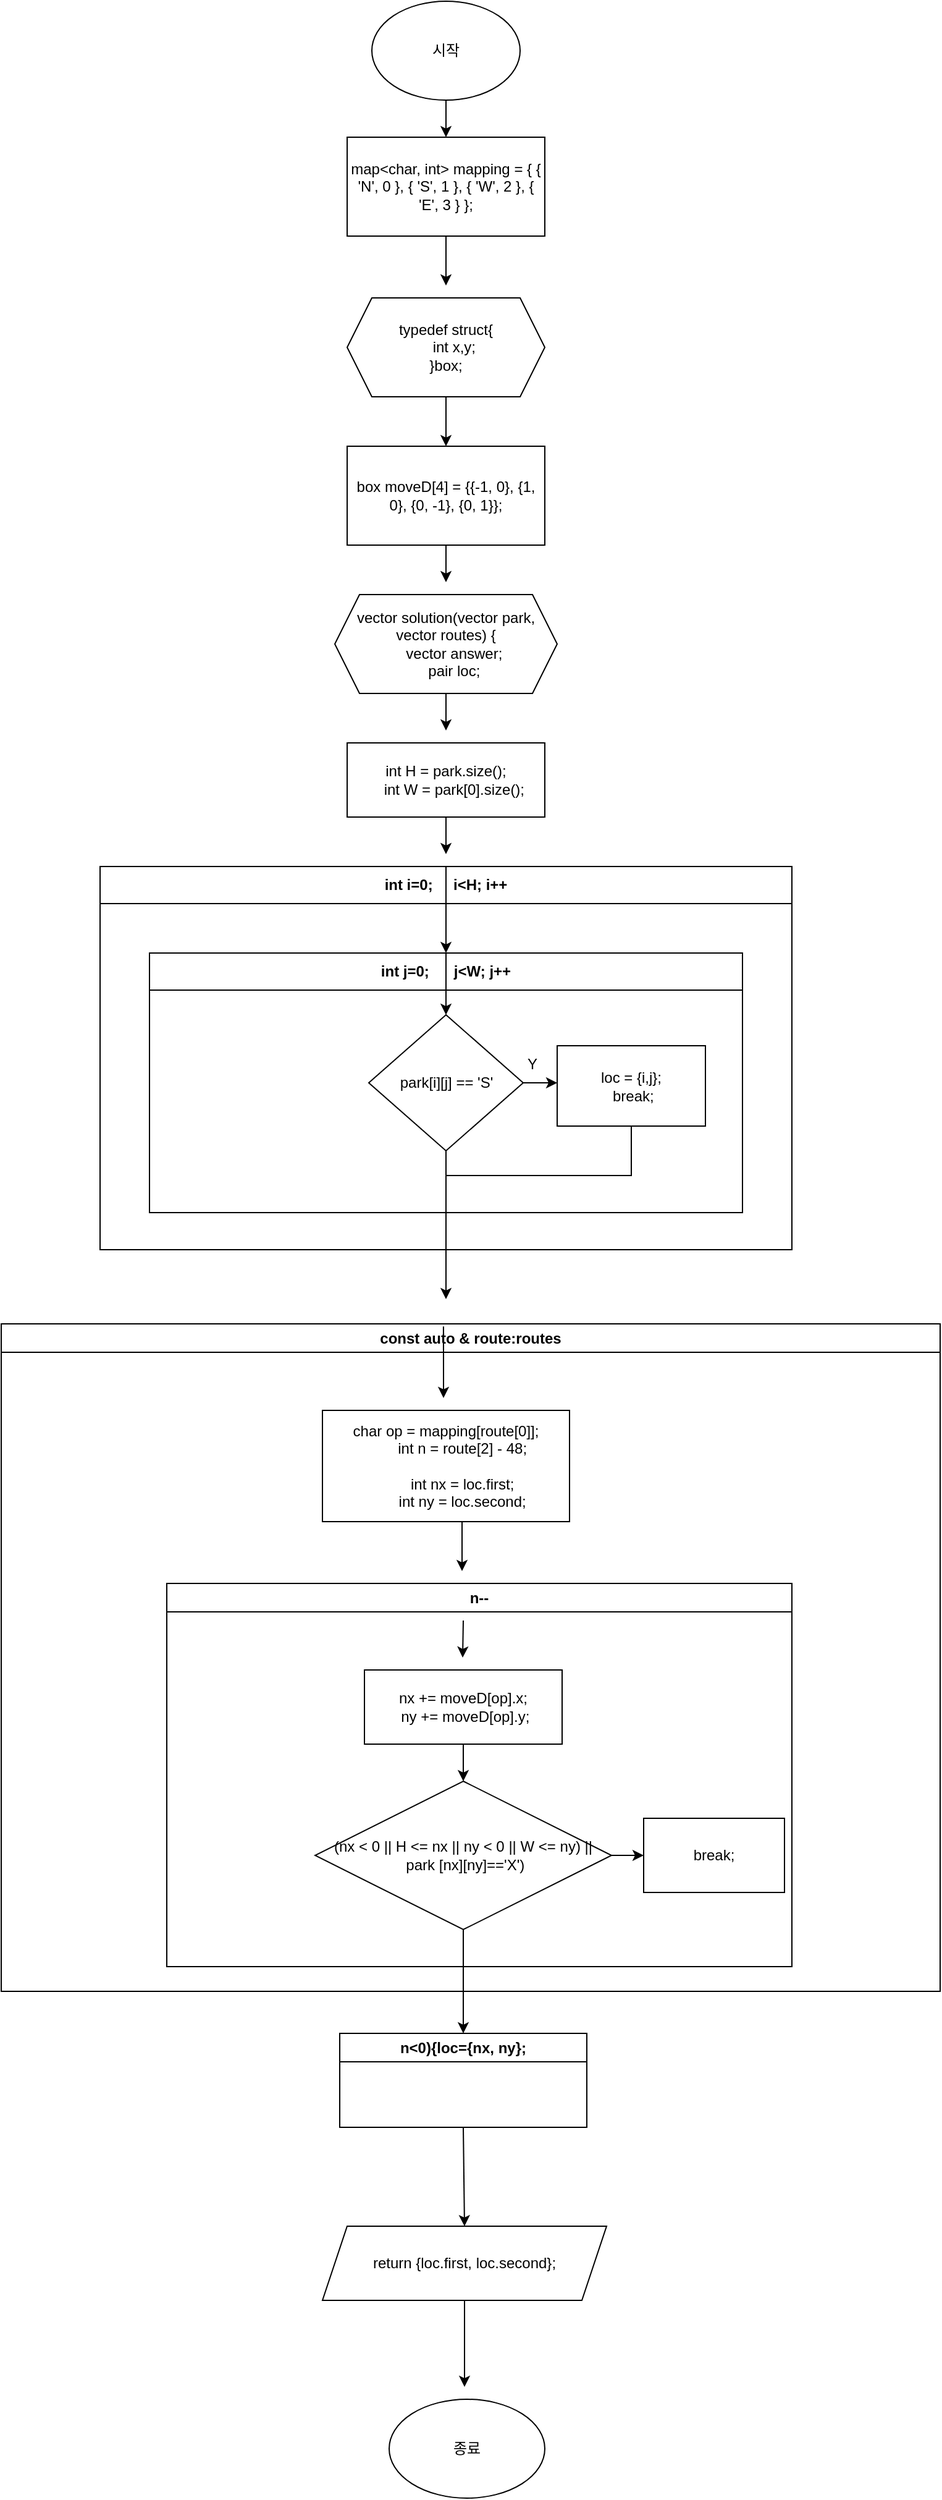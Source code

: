 <mxfile version="21.3.4" type="github">
  <diagram name="페이지-1" id="Emq7zNF6N9scEnXJxCYG">
    <mxGraphModel dx="952" dy="622" grid="1" gridSize="10" guides="1" tooltips="1" connect="1" arrows="1" fold="1" page="1" pageScale="1" pageWidth="827" pageHeight="1169" math="0" shadow="0">
      <root>
        <mxCell id="0" />
        <mxCell id="1" parent="0" />
        <mxCell id="Vdz5OaLei9-G8zF9porR-1" value="시작" style="ellipse;whiteSpace=wrap;html=1;" vertex="1" parent="1">
          <mxGeometry x="340" y="10" width="120" height="80" as="geometry" />
        </mxCell>
        <mxCell id="Vdz5OaLei9-G8zF9porR-2" value="" style="endArrow=classic;html=1;rounded=0;exitX=0.5;exitY=1;exitDx=0;exitDy=0;" edge="1" parent="1" source="Vdz5OaLei9-G8zF9porR-1">
          <mxGeometry width="50" height="50" relative="1" as="geometry">
            <mxPoint x="390" y="280" as="sourcePoint" />
            <mxPoint x="400" y="120" as="targetPoint" />
          </mxGeometry>
        </mxCell>
        <mxCell id="Vdz5OaLei9-G8zF9porR-3" value="map&amp;lt;char, int&amp;gt; mapping = { { &#39;N&#39;, 0 }, { &#39;S&#39;, 1 }, { &#39;W&#39;, 2 }, { &#39;E&#39;, 3 } };" style="rounded=0;whiteSpace=wrap;html=1;" vertex="1" parent="1">
          <mxGeometry x="320" y="120" width="160" height="80" as="geometry" />
        </mxCell>
        <mxCell id="Vdz5OaLei9-G8zF9porR-5" value="" style="endArrow=classic;html=1;rounded=0;exitX=0.5;exitY=1;exitDx=0;exitDy=0;" edge="1" parent="1" source="Vdz5OaLei9-G8zF9porR-3">
          <mxGeometry width="50" height="50" relative="1" as="geometry">
            <mxPoint x="390" y="280" as="sourcePoint" />
            <mxPoint x="400" y="240" as="targetPoint" />
          </mxGeometry>
        </mxCell>
        <mxCell id="Vdz5OaLei9-G8zF9porR-10" value="" style="edgeStyle=orthogonalEdgeStyle;rounded=0;orthogonalLoop=1;jettySize=auto;html=1;" edge="1" parent="1" source="Vdz5OaLei9-G8zF9porR-6">
          <mxGeometry relative="1" as="geometry">
            <mxPoint x="400" y="480" as="targetPoint" />
          </mxGeometry>
        </mxCell>
        <mxCell id="Vdz5OaLei9-G8zF9porR-6" value="box moveD[4] = {{-1, 0}, {1, 0}, {0, -1}, {0, 1}};" style="rounded=0;whiteSpace=wrap;html=1;" vertex="1" parent="1">
          <mxGeometry x="320" y="370" width="160" height="80" as="geometry" />
        </mxCell>
        <mxCell id="Vdz5OaLei9-G8zF9porR-8" value="" style="edgeStyle=orthogonalEdgeStyle;rounded=0;orthogonalLoop=1;jettySize=auto;html=1;" edge="1" parent="1" source="Vdz5OaLei9-G8zF9porR-7" target="Vdz5OaLei9-G8zF9porR-6">
          <mxGeometry relative="1" as="geometry" />
        </mxCell>
        <mxCell id="Vdz5OaLei9-G8zF9porR-7" value="typedef struct{&#xa;    int x,y;&#xa;}box;" style="shape=hexagon;perimeter=hexagonPerimeter2;whiteSpace=wrap;html=1;fixedSize=1;" vertex="1" parent="1">
          <mxGeometry x="320" y="250" width="160" height="80" as="geometry" />
        </mxCell>
        <mxCell id="Vdz5OaLei9-G8zF9porR-17" style="edgeStyle=orthogonalEdgeStyle;rounded=0;orthogonalLoop=1;jettySize=auto;html=1;exitX=0.5;exitY=1;exitDx=0;exitDy=0;" edge="1" parent="1" source="Vdz5OaLei9-G8zF9porR-13">
          <mxGeometry relative="1" as="geometry">
            <mxPoint x="400" y="600" as="targetPoint" />
          </mxGeometry>
        </mxCell>
        <mxCell id="Vdz5OaLei9-G8zF9porR-13" value="vector&lt;int&gt; solution(vector&lt;string&gt; park, vector&lt;string&gt; routes) {&#xa;    vector&lt;int&gt; answer;&#xa;    pair&lt;int, int&gt; loc;" style="shape=hexagon;perimeter=hexagonPerimeter2;whiteSpace=wrap;html=1;fixedSize=1;" vertex="1" parent="1">
          <mxGeometry x="310" y="490" width="180" height="80" as="geometry" />
        </mxCell>
        <mxCell id="Vdz5OaLei9-G8zF9porR-20" style="edgeStyle=orthogonalEdgeStyle;rounded=0;orthogonalLoop=1;jettySize=auto;html=1;exitX=0.5;exitY=1;exitDx=0;exitDy=0;" edge="1" parent="1" source="Vdz5OaLei9-G8zF9porR-18">
          <mxGeometry relative="1" as="geometry">
            <mxPoint x="400" y="700" as="targetPoint" />
          </mxGeometry>
        </mxCell>
        <mxCell id="Vdz5OaLei9-G8zF9porR-18" value="int H = park.size();&#xa;    int W = park[0].size();" style="rounded=0;whiteSpace=wrap;html=1;" vertex="1" parent="1">
          <mxGeometry x="320" y="610" width="160" height="60" as="geometry" />
        </mxCell>
        <mxCell id="Vdz5OaLei9-G8zF9porR-22" value="int i=0; &amp;nbsp; &amp;nbsp; i&amp;lt;H; i++" style="swimlane;whiteSpace=wrap;html=1;startSize=30;align=center;" vertex="1" parent="1">
          <mxGeometry x="120" y="710" width="560" height="310" as="geometry">
            <mxRectangle x="300" y="690" width="130" height="30" as="alternateBounds" />
          </mxGeometry>
        </mxCell>
        <mxCell id="Vdz5OaLei9-G8zF9porR-23" value="int j=0; &amp;nbsp; &amp;nbsp; &amp;nbsp;j&amp;lt;W; j++" style="swimlane;whiteSpace=wrap;html=1;startSize=30;" vertex="1" parent="Vdz5OaLei9-G8zF9porR-22">
          <mxGeometry x="40" y="70" width="480" height="210" as="geometry" />
        </mxCell>
        <mxCell id="Vdz5OaLei9-G8zF9porR-33" style="edgeStyle=orthogonalEdgeStyle;rounded=0;orthogonalLoop=1;jettySize=auto;html=1;exitX=0.5;exitY=1;exitDx=0;exitDy=0;" edge="1" parent="Vdz5OaLei9-G8zF9porR-23" source="Vdz5OaLei9-G8zF9porR-26">
          <mxGeometry relative="1" as="geometry">
            <mxPoint x="240" y="280" as="targetPoint" />
          </mxGeometry>
        </mxCell>
        <mxCell id="Vdz5OaLei9-G8zF9porR-26" value="park[i][j] == &#39;S&#39;" style="rhombus;whiteSpace=wrap;html=1;" vertex="1" parent="Vdz5OaLei9-G8zF9porR-23">
          <mxGeometry x="177.5" y="50" width="125" height="110" as="geometry" />
        </mxCell>
        <mxCell id="Vdz5OaLei9-G8zF9porR-25" value="" style="endArrow=classic;html=1;rounded=0;entryX=0.5;entryY=0;entryDx=0;entryDy=0;exitX=0.5;exitY=0;exitDx=0;exitDy=0;" edge="1" parent="Vdz5OaLei9-G8zF9porR-23" source="Vdz5OaLei9-G8zF9porR-23" target="Vdz5OaLei9-G8zF9porR-26">
          <mxGeometry width="50" height="50" relative="1" as="geometry">
            <mxPoint x="240" y="10" as="sourcePoint" />
            <mxPoint x="240" y="50" as="targetPoint" />
          </mxGeometry>
        </mxCell>
        <mxCell id="Vdz5OaLei9-G8zF9porR-29" value="loc = {i,j};&lt;br&gt;&amp;nbsp;break;" style="rounded=0;whiteSpace=wrap;html=1;" vertex="1" parent="Vdz5OaLei9-G8zF9porR-23">
          <mxGeometry x="330" y="75" width="120" height="65" as="geometry" />
        </mxCell>
        <mxCell id="Vdz5OaLei9-G8zF9porR-32" value="Y" style="text;html=1;strokeColor=none;fillColor=none;align=center;verticalAlign=middle;whiteSpace=wrap;rounded=0;" vertex="1" parent="Vdz5OaLei9-G8zF9porR-23">
          <mxGeometry x="280" y="75" width="60" height="30" as="geometry" />
        </mxCell>
        <mxCell id="Vdz5OaLei9-G8zF9porR-24" value="" style="endArrow=classic;html=1;rounded=0;entryX=0.5;entryY=0;entryDx=0;entryDy=0;" edge="1" parent="Vdz5OaLei9-G8zF9porR-22" source="Vdz5OaLei9-G8zF9porR-22" target="Vdz5OaLei9-G8zF9porR-23">
          <mxGeometry width="50" height="50" relative="1" as="geometry">
            <mxPoint x="280" y="40" as="sourcePoint" />
            <mxPoint x="240" y="130" as="targetPoint" />
          </mxGeometry>
        </mxCell>
        <mxCell id="Vdz5OaLei9-G8zF9porR-28" value="" style="endArrow=classic;html=1;rounded=0;exitX=1;exitY=0.5;exitDx=0;exitDy=0;" edge="1" parent="1" source="Vdz5OaLei9-G8zF9porR-26">
          <mxGeometry width="50" height="50" relative="1" as="geometry">
            <mxPoint x="390" y="1000" as="sourcePoint" />
            <mxPoint x="490" y="885" as="targetPoint" />
          </mxGeometry>
        </mxCell>
        <mxCell id="Vdz5OaLei9-G8zF9porR-35" value="" style="endArrow=none;html=1;rounded=0;entryX=0.5;entryY=1;entryDx=0;entryDy=0;" edge="1" parent="1" target="Vdz5OaLei9-G8zF9porR-29">
          <mxGeometry width="50" height="50" relative="1" as="geometry">
            <mxPoint x="400" y="960" as="sourcePoint" />
            <mxPoint x="440" y="920" as="targetPoint" />
            <Array as="points">
              <mxPoint x="550" y="960" />
            </Array>
          </mxGeometry>
        </mxCell>
        <mxCell id="Vdz5OaLei9-G8zF9porR-36" value="const auto &amp;amp; route:routes" style="swimlane;whiteSpace=wrap;html=1;" vertex="1" parent="1">
          <mxGeometry x="40" y="1080" width="760" height="540" as="geometry" />
        </mxCell>
        <mxCell id="Vdz5OaLei9-G8zF9porR-38" value="char op = mapping[route[0]];&#xa;        int n = route[2] - 48;&#xa;        &#xa;        int nx = loc.first;&#xa;        int ny = loc.second;" style="rounded=0;whiteSpace=wrap;html=1;" vertex="1" parent="Vdz5OaLei9-G8zF9porR-36">
          <mxGeometry x="260" y="70" width="200" height="90" as="geometry" />
        </mxCell>
        <mxCell id="Vdz5OaLei9-G8zF9porR-40" value="n--" style="swimlane;whiteSpace=wrap;html=1;" vertex="1" parent="Vdz5OaLei9-G8zF9porR-36">
          <mxGeometry x="134" y="210" width="506" height="310" as="geometry" />
        </mxCell>
        <mxCell id="Vdz5OaLei9-G8zF9porR-41" value="" style="endArrow=classic;html=1;rounded=0;" edge="1" parent="Vdz5OaLei9-G8zF9porR-40">
          <mxGeometry width="50" height="50" relative="1" as="geometry">
            <mxPoint x="240" y="30" as="sourcePoint" />
            <mxPoint x="239.5" y="60" as="targetPoint" />
          </mxGeometry>
        </mxCell>
        <mxCell id="Vdz5OaLei9-G8zF9porR-42" value="&lt;div&gt;nx += moveD[op].x;&lt;/div&gt;&lt;div&gt;&amp;nbsp;ny += moveD[op].y;&lt;/div&gt;" style="rounded=0;whiteSpace=wrap;html=1;" vertex="1" parent="Vdz5OaLei9-G8zF9porR-40">
          <mxGeometry x="160" y="70" width="160" height="60" as="geometry" />
        </mxCell>
        <mxCell id="Vdz5OaLei9-G8zF9porR-45" value="(nx &amp;lt; 0 || H &amp;lt;= nx || ny &amp;lt; 0 || W &amp;lt;= ny) ||&lt;br&gt;&amp;nbsp;park [nx][ny]==&#39;X&#39;)" style="rhombus;whiteSpace=wrap;html=1;" vertex="1" parent="Vdz5OaLei9-G8zF9porR-40">
          <mxGeometry x="120" y="160" width="240" height="120" as="geometry" />
        </mxCell>
        <mxCell id="Vdz5OaLei9-G8zF9porR-44" style="edgeStyle=orthogonalEdgeStyle;rounded=0;orthogonalLoop=1;jettySize=auto;html=1;exitX=0.5;exitY=1;exitDx=0;exitDy=0;" edge="1" parent="Vdz5OaLei9-G8zF9porR-40" source="Vdz5OaLei9-G8zF9porR-42" target="Vdz5OaLei9-G8zF9porR-45">
          <mxGeometry relative="1" as="geometry">
            <mxPoint x="240" y="160" as="targetPoint" />
          </mxGeometry>
        </mxCell>
        <mxCell id="Vdz5OaLei9-G8zF9porR-47" value="break;" style="rounded=0;whiteSpace=wrap;html=1;" vertex="1" parent="Vdz5OaLei9-G8zF9porR-40">
          <mxGeometry x="386" y="190" width="114" height="60" as="geometry" />
        </mxCell>
        <mxCell id="Vdz5OaLei9-G8zF9porR-37" value="" style="endArrow=classic;html=1;rounded=0;exitX=0.471;exitY=0.004;exitDx=0;exitDy=0;exitPerimeter=0;" edge="1" parent="1" source="Vdz5OaLei9-G8zF9porR-36">
          <mxGeometry width="50" height="50" relative="1" as="geometry">
            <mxPoint x="400" y="1110" as="sourcePoint" />
            <mxPoint x="398" y="1140" as="targetPoint" />
            <Array as="points">
              <mxPoint x="398" y="1120" />
            </Array>
          </mxGeometry>
        </mxCell>
        <mxCell id="Vdz5OaLei9-G8zF9porR-39" value="" style="endArrow=classic;html=1;rounded=0;exitX=0.5;exitY=1;exitDx=0;exitDy=0;" edge="1" parent="1">
          <mxGeometry width="50" height="50" relative="1" as="geometry">
            <mxPoint x="413" y="1240" as="sourcePoint" />
            <mxPoint x="413" y="1280" as="targetPoint" />
            <Array as="points">
              <mxPoint x="413" y="1260" />
            </Array>
          </mxGeometry>
        </mxCell>
        <mxCell id="Vdz5OaLei9-G8zF9porR-46" value="" style="endArrow=classic;html=1;rounded=0;exitX=1;exitY=0.5;exitDx=0;exitDy=0;" edge="1" parent="1" source="Vdz5OaLei9-G8zF9porR-45">
          <mxGeometry width="50" height="50" relative="1" as="geometry">
            <mxPoint x="370" y="1560" as="sourcePoint" />
            <mxPoint x="560" y="1510" as="targetPoint" />
          </mxGeometry>
        </mxCell>
        <mxCell id="Vdz5OaLei9-G8zF9porR-49" value="n&amp;lt;0){loc={nx, ny};" style="swimlane;whiteSpace=wrap;html=1;" vertex="1" parent="1">
          <mxGeometry x="314" y="1654" width="200" height="76" as="geometry" />
        </mxCell>
        <mxCell id="Vdz5OaLei9-G8zF9porR-48" style="edgeStyle=orthogonalEdgeStyle;rounded=0;orthogonalLoop=1;jettySize=auto;html=1;entryX=0.5;entryY=0;entryDx=0;entryDy=0;" edge="1" parent="1" source="Vdz5OaLei9-G8zF9porR-45" target="Vdz5OaLei9-G8zF9porR-49">
          <mxGeometry relative="1" as="geometry">
            <mxPoint x="414" y="1640" as="targetPoint" />
          </mxGeometry>
        </mxCell>
        <mxCell id="Vdz5OaLei9-G8zF9porR-50" value="" style="endArrow=classic;html=1;rounded=0;exitX=0.5;exitY=1;exitDx=0;exitDy=0;entryX=0.5;entryY=0;entryDx=0;entryDy=0;" edge="1" parent="1" source="Vdz5OaLei9-G8zF9porR-49" target="Vdz5OaLei9-G8zF9porR-51">
          <mxGeometry width="50" height="50" relative="1" as="geometry">
            <mxPoint x="370" y="1780" as="sourcePoint" />
            <mxPoint x="414" y="1800" as="targetPoint" />
          </mxGeometry>
        </mxCell>
        <mxCell id="Vdz5OaLei9-G8zF9porR-51" value="return {loc.first, loc.second};" style="shape=parallelogram;perimeter=parallelogramPerimeter;whiteSpace=wrap;html=1;fixedSize=1;" vertex="1" parent="1">
          <mxGeometry x="300" y="1810" width="230" height="60" as="geometry" />
        </mxCell>
        <mxCell id="Vdz5OaLei9-G8zF9porR-52" value="" style="endArrow=classic;html=1;rounded=0;exitX=0.5;exitY=1;exitDx=0;exitDy=0;" edge="1" parent="1" source="Vdz5OaLei9-G8zF9porR-51">
          <mxGeometry width="50" height="50" relative="1" as="geometry">
            <mxPoint x="370" y="1760" as="sourcePoint" />
            <mxPoint x="415" y="1940" as="targetPoint" />
          </mxGeometry>
        </mxCell>
        <mxCell id="Vdz5OaLei9-G8zF9porR-54" value="종료" style="ellipse;whiteSpace=wrap;html=1;" vertex="1" parent="1">
          <mxGeometry x="354" y="1950" width="126" height="80" as="geometry" />
        </mxCell>
      </root>
    </mxGraphModel>
  </diagram>
</mxfile>
